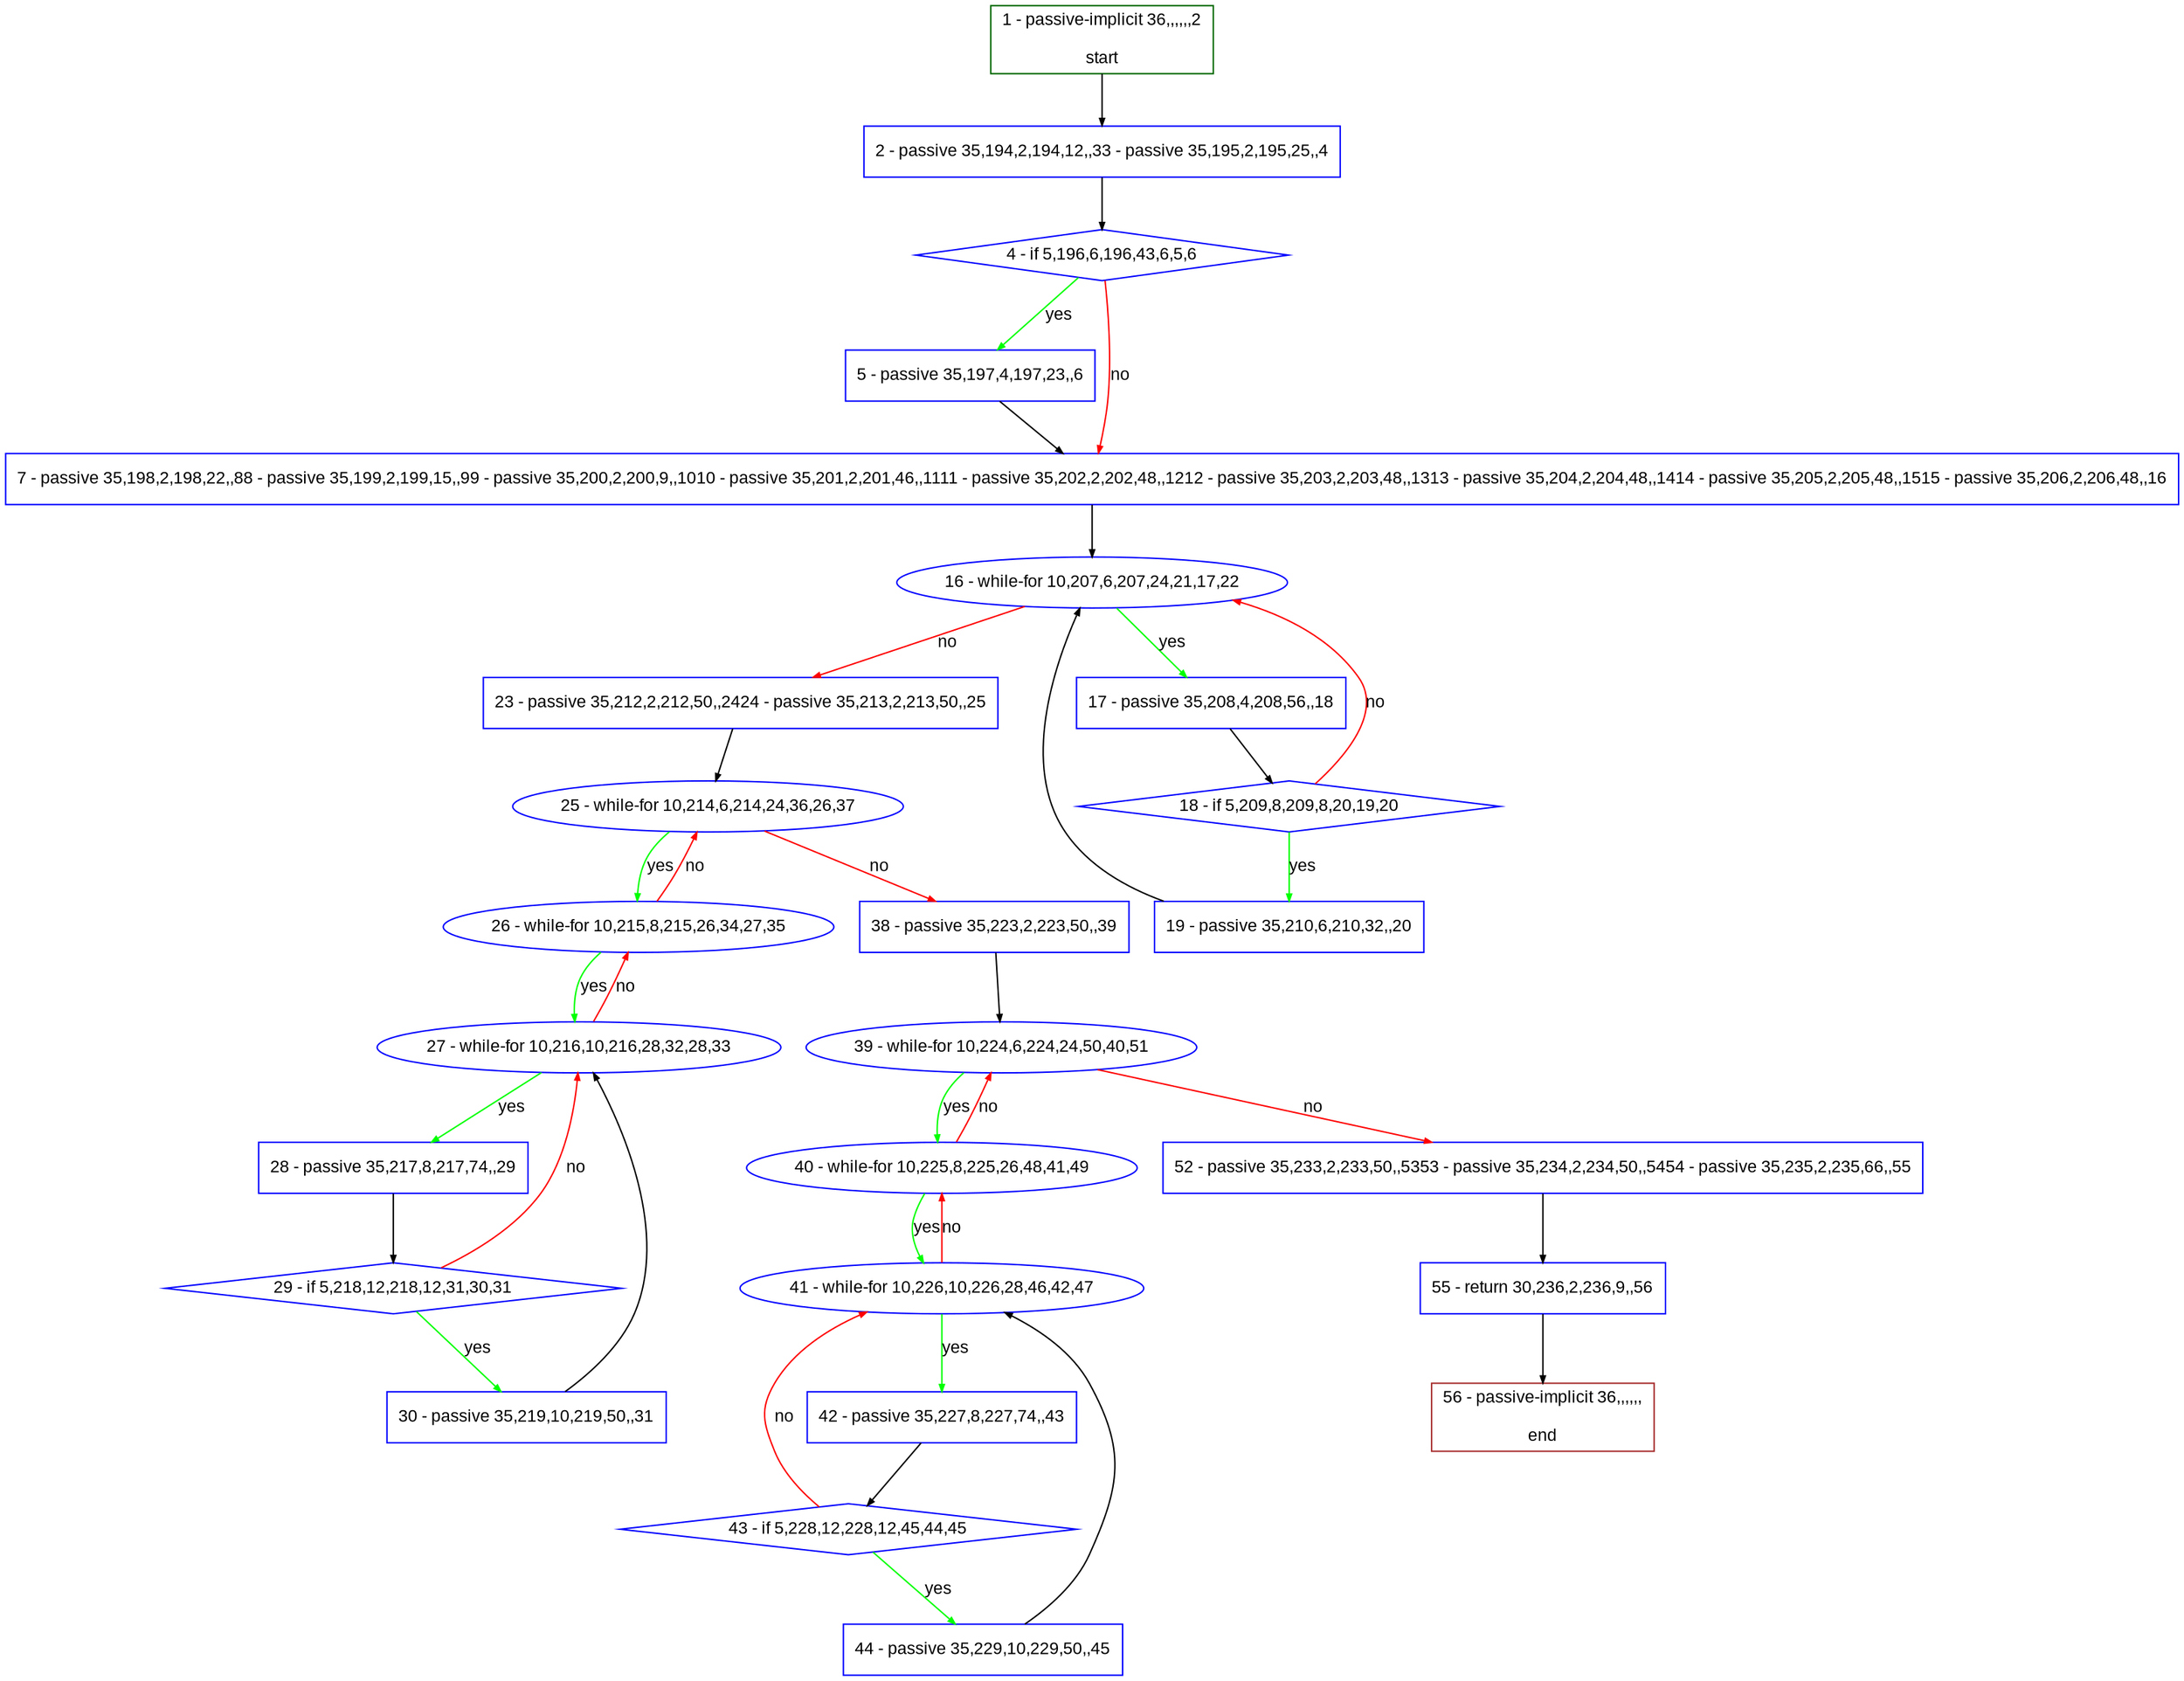 digraph "" {
  graph [pack="true", label="", fontsize="12", packmode="clust", fontname="Arial", fillcolor="#FFFFCC", bgcolor="white", style="rounded,filled", compound="true"];
  node [node_initialized="no", label="", color="grey", fontsize="12", fillcolor="white", fontname="Arial", style="filled", shape="rectangle", compound="true", fixedsize="false"];
  edge [fontcolor="black", arrowhead="normal", arrowtail="none", arrowsize="0.5", ltail="", label="", color="black", fontsize="12", lhead="", fontname="Arial", dir="forward", compound="true"];
  __N1 [label="2 - passive 35,194,2,194,12,,33 - passive 35,195,2,195,25,,4", color="#0000ff", fillcolor="#ffffff", style="filled", shape="box"];
  __N2 [label="1 - passive-implicit 36,,,,,,2\n\nstart", color="#006400", fillcolor="#ffffff", style="filled", shape="box"];
  __N3 [label="4 - if 5,196,6,196,43,6,5,6", color="#0000ff", fillcolor="#ffffff", style="filled", shape="diamond"];
  __N4 [label="5 - passive 35,197,4,197,23,,6", color="#0000ff", fillcolor="#ffffff", style="filled", shape="box"];
  __N5 [label="7 - passive 35,198,2,198,22,,88 - passive 35,199,2,199,15,,99 - passive 35,200,2,200,9,,1010 - passive 35,201,2,201,46,,1111 - passive 35,202,2,202,48,,1212 - passive 35,203,2,203,48,,1313 - passive 35,204,2,204,48,,1414 - passive 35,205,2,205,48,,1515 - passive 35,206,2,206,48,,16", color="#0000ff", fillcolor="#ffffff", style="filled", shape="box"];
  __N6 [label="16 - while-for 10,207,6,207,24,21,17,22", color="#0000ff", fillcolor="#ffffff", style="filled", shape="oval"];
  __N7 [label="17 - passive 35,208,4,208,56,,18", color="#0000ff", fillcolor="#ffffff", style="filled", shape="box"];
  __N8 [label="23 - passive 35,212,2,212,50,,2424 - passive 35,213,2,213,50,,25", color="#0000ff", fillcolor="#ffffff", style="filled", shape="box"];
  __N9 [label="18 - if 5,209,8,209,8,20,19,20", color="#0000ff", fillcolor="#ffffff", style="filled", shape="diamond"];
  __N10 [label="19 - passive 35,210,6,210,32,,20", color="#0000ff", fillcolor="#ffffff", style="filled", shape="box"];
  __N11 [label="25 - while-for 10,214,6,214,24,36,26,37", color="#0000ff", fillcolor="#ffffff", style="filled", shape="oval"];
  __N12 [label="26 - while-for 10,215,8,215,26,34,27,35", color="#0000ff", fillcolor="#ffffff", style="filled", shape="oval"];
  __N13 [label="38 - passive 35,223,2,223,50,,39", color="#0000ff", fillcolor="#ffffff", style="filled", shape="box"];
  __N14 [label="27 - while-for 10,216,10,216,28,32,28,33", color="#0000ff", fillcolor="#ffffff", style="filled", shape="oval"];
  __N15 [label="28 - passive 35,217,8,217,74,,29", color="#0000ff", fillcolor="#ffffff", style="filled", shape="box"];
  __N16 [label="29 - if 5,218,12,218,12,31,30,31", color="#0000ff", fillcolor="#ffffff", style="filled", shape="diamond"];
  __N17 [label="30 - passive 35,219,10,219,50,,31", color="#0000ff", fillcolor="#ffffff", style="filled", shape="box"];
  __N18 [label="39 - while-for 10,224,6,224,24,50,40,51", color="#0000ff", fillcolor="#ffffff", style="filled", shape="oval"];
  __N19 [label="40 - while-for 10,225,8,225,26,48,41,49", color="#0000ff", fillcolor="#ffffff", style="filled", shape="oval"];
  __N20 [label="52 - passive 35,233,2,233,50,,5353 - passive 35,234,2,234,50,,5454 - passive 35,235,2,235,66,,55", color="#0000ff", fillcolor="#ffffff", style="filled", shape="box"];
  __N21 [label="41 - while-for 10,226,10,226,28,46,42,47", color="#0000ff", fillcolor="#ffffff", style="filled", shape="oval"];
  __N22 [label="42 - passive 35,227,8,227,74,,43", color="#0000ff", fillcolor="#ffffff", style="filled", shape="box"];
  __N23 [label="43 - if 5,228,12,228,12,45,44,45", color="#0000ff", fillcolor="#ffffff", style="filled", shape="diamond"];
  __N24 [label="44 - passive 35,229,10,229,50,,45", color="#0000ff", fillcolor="#ffffff", style="filled", shape="box"];
  __N25 [label="55 - return 30,236,2,236,9,,56", color="#0000ff", fillcolor="#ffffff", style="filled", shape="box"];
  __N26 [label="56 - passive-implicit 36,,,,,,\n\nend", color="#a52a2a", fillcolor="#ffffff", style="filled", shape="box"];
  __N2 -> __N1 [arrowhead="normal", arrowtail="none", color="#000000", label="", dir="forward"];
  __N1 -> __N3 [arrowhead="normal", arrowtail="none", color="#000000", label="", dir="forward"];
  __N3 -> __N4 [arrowhead="normal", arrowtail="none", color="#00ff00", label="yes", dir="forward"];
  __N3 -> __N5 [arrowhead="normal", arrowtail="none", color="#ff0000", label="no", dir="forward"];
  __N4 -> __N5 [arrowhead="normal", arrowtail="none", color="#000000", label="", dir="forward"];
  __N5 -> __N6 [arrowhead="normal", arrowtail="none", color="#000000", label="", dir="forward"];
  __N6 -> __N7 [arrowhead="normal", arrowtail="none", color="#00ff00", label="yes", dir="forward"];
  __N6 -> __N8 [arrowhead="normal", arrowtail="none", color="#ff0000", label="no", dir="forward"];
  __N7 -> __N9 [arrowhead="normal", arrowtail="none", color="#000000", label="", dir="forward"];
  __N9 -> __N6 [arrowhead="normal", arrowtail="none", color="#ff0000", label="no", dir="forward"];
  __N9 -> __N10 [arrowhead="normal", arrowtail="none", color="#00ff00", label="yes", dir="forward"];
  __N10 -> __N6 [arrowhead="normal", arrowtail="none", color="#000000", label="", dir="forward"];
  __N8 -> __N11 [arrowhead="normal", arrowtail="none", color="#000000", label="", dir="forward"];
  __N11 -> __N12 [arrowhead="normal", arrowtail="none", color="#00ff00", label="yes", dir="forward"];
  __N12 -> __N11 [arrowhead="normal", arrowtail="none", color="#ff0000", label="no", dir="forward"];
  __N11 -> __N13 [arrowhead="normal", arrowtail="none", color="#ff0000", label="no", dir="forward"];
  __N12 -> __N14 [arrowhead="normal", arrowtail="none", color="#00ff00", label="yes", dir="forward"];
  __N14 -> __N12 [arrowhead="normal", arrowtail="none", color="#ff0000", label="no", dir="forward"];
  __N14 -> __N15 [arrowhead="normal", arrowtail="none", color="#00ff00", label="yes", dir="forward"];
  __N15 -> __N16 [arrowhead="normal", arrowtail="none", color="#000000", label="", dir="forward"];
  __N16 -> __N14 [arrowhead="normal", arrowtail="none", color="#ff0000", label="no", dir="forward"];
  __N16 -> __N17 [arrowhead="normal", arrowtail="none", color="#00ff00", label="yes", dir="forward"];
  __N17 -> __N14 [arrowhead="normal", arrowtail="none", color="#000000", label="", dir="forward"];
  __N13 -> __N18 [arrowhead="normal", arrowtail="none", color="#000000", label="", dir="forward"];
  __N18 -> __N19 [arrowhead="normal", arrowtail="none", color="#00ff00", label="yes", dir="forward"];
  __N19 -> __N18 [arrowhead="normal", arrowtail="none", color="#ff0000", label="no", dir="forward"];
  __N18 -> __N20 [arrowhead="normal", arrowtail="none", color="#ff0000", label="no", dir="forward"];
  __N19 -> __N21 [arrowhead="normal", arrowtail="none", color="#00ff00", label="yes", dir="forward"];
  __N21 -> __N19 [arrowhead="normal", arrowtail="none", color="#ff0000", label="no", dir="forward"];
  __N21 -> __N22 [arrowhead="normal", arrowtail="none", color="#00ff00", label="yes", dir="forward"];
  __N22 -> __N23 [arrowhead="normal", arrowtail="none", color="#000000", label="", dir="forward"];
  __N23 -> __N21 [arrowhead="normal", arrowtail="none", color="#ff0000", label="no", dir="forward"];
  __N23 -> __N24 [arrowhead="normal", arrowtail="none", color="#00ff00", label="yes", dir="forward"];
  __N24 -> __N21 [arrowhead="normal", arrowtail="none", color="#000000", label="", dir="forward"];
  __N20 -> __N25 [arrowhead="normal", arrowtail="none", color="#000000", label="", dir="forward"];
  __N25 -> __N26 [arrowhead="normal", arrowtail="none", color="#000000", label="", dir="forward"];
}
